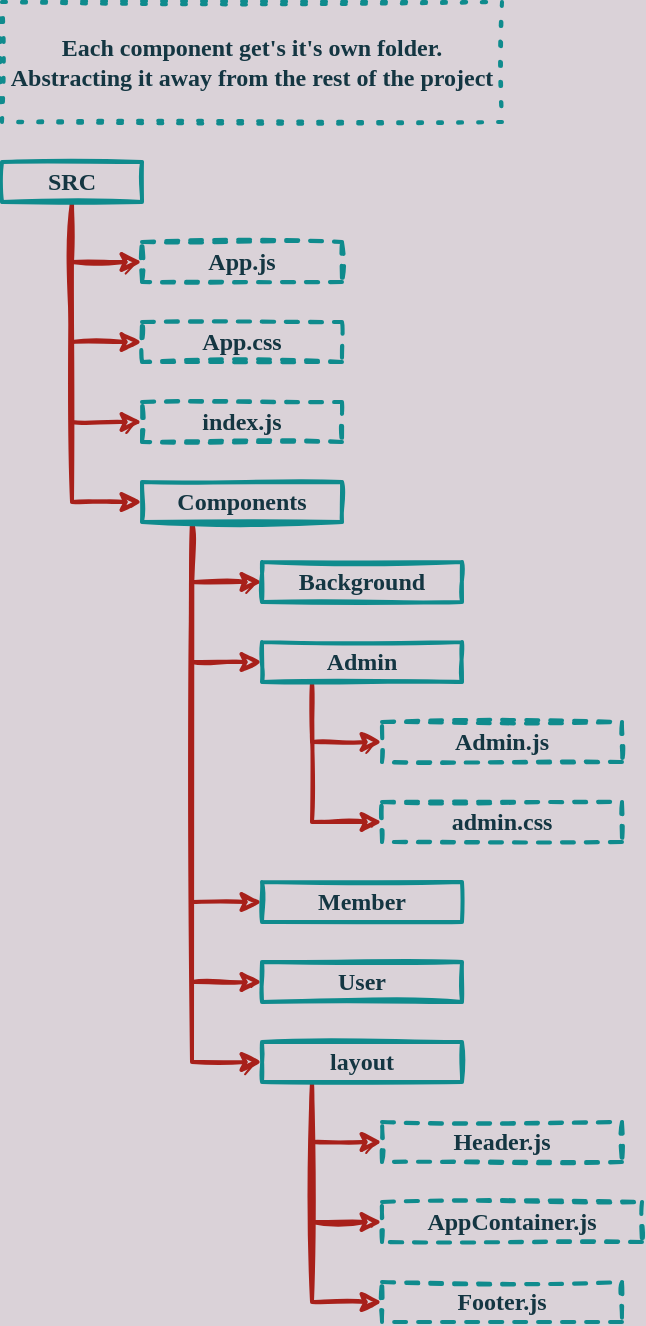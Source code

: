 <mxfile version="14.4.4" type="device"><diagram id="Yx4ULTxcI3uTpABJ6Sgd" name="Page-1"><mxGraphModel dx="1422" dy="747" grid="1" gridSize="10" guides="1" tooltips="1" connect="1" arrows="1" fold="1" page="1" pageScale="1" pageWidth="1654" pageHeight="1169" background="#DAD2D8" math="0" shadow="0"><root><mxCell id="0"/><mxCell id="1" parent="0"/><mxCell id="YaGyM5f49iKqnHBgARaB-1" style="edgeStyle=orthogonalEdgeStyle;rounded=0;orthogonalLoop=1;jettySize=auto;html=1;exitX=0.5;exitY=1;exitDx=0;exitDy=0;entryX=0;entryY=0.5;entryDx=0;entryDy=0;strokeColor=#A8201A;strokeWidth=2;fillColor=#FAE5C7;fontFamily=Lucida Console;fontColor=#143642;sketch=1;labelBackgroundColor=#DAD2D8;" edge="1" parent="1" source="YaGyM5f49iKqnHBgARaB-5" target="YaGyM5f49iKqnHBgARaB-12"><mxGeometry relative="1" as="geometry"/></mxCell><mxCell id="YaGyM5f49iKqnHBgARaB-2" style="edgeStyle=orthogonalEdgeStyle;rounded=0;orthogonalLoop=1;jettySize=auto;html=1;exitX=0.5;exitY=1;exitDx=0;exitDy=0;entryX=0;entryY=0.5;entryDx=0;entryDy=0;strokeColor=#A8201A;strokeWidth=2;fillColor=#FAE5C7;fontFamily=Lucida Console;fontColor=#143642;sketch=1;labelBackgroundColor=#DAD2D8;" edge="1" parent="1" source="YaGyM5f49iKqnHBgARaB-5" target="YaGyM5f49iKqnHBgARaB-13"><mxGeometry relative="1" as="geometry"/></mxCell><mxCell id="YaGyM5f49iKqnHBgARaB-3" style="edgeStyle=orthogonalEdgeStyle;rounded=0;orthogonalLoop=1;jettySize=auto;html=1;exitX=0.5;exitY=1;exitDx=0;exitDy=0;entryX=0;entryY=0.5;entryDx=0;entryDy=0;strokeColor=#A8201A;strokeWidth=2;fillColor=#FAE5C7;fontFamily=Lucida Console;fontColor=#143642;sketch=1;labelBackgroundColor=#DAD2D8;" edge="1" parent="1" source="YaGyM5f49iKqnHBgARaB-5" target="YaGyM5f49iKqnHBgARaB-14"><mxGeometry relative="1" as="geometry"/></mxCell><mxCell id="YaGyM5f49iKqnHBgARaB-4" style="edgeStyle=orthogonalEdgeStyle;rounded=0;orthogonalLoop=1;jettySize=auto;html=1;exitX=0.5;exitY=1;exitDx=0;exitDy=0;entryX=0;entryY=0.5;entryDx=0;entryDy=0;strokeColor=#A8201A;strokeWidth=2;fillColor=#FAE5C7;fontFamily=Lucida Console;fontColor=#143642;sketch=1;labelBackgroundColor=#DAD2D8;" edge="1" parent="1" source="YaGyM5f49iKqnHBgARaB-5" target="YaGyM5f49iKqnHBgARaB-11"><mxGeometry relative="1" as="geometry"/></mxCell><mxCell id="YaGyM5f49iKqnHBgARaB-5" value="&lt;b&gt;SRC&lt;/b&gt;" style="text;html=1;fillColor=none;align=center;verticalAlign=middle;whiteSpace=wrap;rounded=0;fontFamily=Lucida Console;fontColor=#143642;labelBorderColor=none;strokeColor=#0F8B8D;strokeWidth=2;sketch=1;" vertex="1" parent="1"><mxGeometry x="30" y="160" width="70" height="20" as="geometry"/></mxCell><mxCell id="YaGyM5f49iKqnHBgARaB-6" style="edgeStyle=orthogonalEdgeStyle;rounded=0;orthogonalLoop=1;jettySize=auto;html=1;exitX=0.25;exitY=1;exitDx=0;exitDy=0;entryX=0;entryY=0.5;entryDx=0;entryDy=0;strokeColor=#A8201A;strokeWidth=2;fillColor=#FAE5C7;fontFamily=Lucida Console;fontColor=#143642;sketch=1;labelBackgroundColor=#DAD2D8;" edge="1" parent="1" source="YaGyM5f49iKqnHBgARaB-11" target="YaGyM5f49iKqnHBgARaB-22"><mxGeometry relative="1" as="geometry"/></mxCell><mxCell id="YaGyM5f49iKqnHBgARaB-7" style="edgeStyle=orthogonalEdgeStyle;rounded=0;orthogonalLoop=1;jettySize=auto;html=1;exitX=0.25;exitY=1;exitDx=0;exitDy=0;entryX=0;entryY=0.5;entryDx=0;entryDy=0;strokeColor=#A8201A;strokeWidth=2;fillColor=#FAE5C7;fontFamily=Lucida Console;fontColor=#143642;sketch=1;labelBackgroundColor=#DAD2D8;" edge="1" parent="1" source="YaGyM5f49iKqnHBgARaB-11" target="YaGyM5f49iKqnHBgARaB-25"><mxGeometry relative="1" as="geometry"/></mxCell><mxCell id="YaGyM5f49iKqnHBgARaB-8" style="edgeStyle=orthogonalEdgeStyle;rounded=0;orthogonalLoop=1;jettySize=auto;html=1;exitX=0.25;exitY=1;exitDx=0;exitDy=0;entryX=0;entryY=0.5;entryDx=0;entryDy=0;strokeColor=#A8201A;strokeWidth=2;fillColor=#FAE5C7;fontFamily=Lucida Console;fontColor=#143642;sketch=1;labelBackgroundColor=#DAD2D8;" edge="1" parent="1" source="YaGyM5f49iKqnHBgARaB-11" target="YaGyM5f49iKqnHBgARaB-26"><mxGeometry relative="1" as="geometry"/></mxCell><mxCell id="YaGyM5f49iKqnHBgARaB-9" style="edgeStyle=orthogonalEdgeStyle;rounded=0;orthogonalLoop=1;jettySize=auto;html=1;exitX=0.25;exitY=1;exitDx=0;exitDy=0;entryX=0;entryY=0.5;entryDx=0;entryDy=0;strokeColor=#A8201A;strokeWidth=2;fillColor=#FAE5C7;fontFamily=Lucida Console;fontColor=#143642;sketch=1;labelBackgroundColor=#DAD2D8;" edge="1" parent="1" source="YaGyM5f49iKqnHBgARaB-11" target="YaGyM5f49iKqnHBgARaB-27"><mxGeometry relative="1" as="geometry"/></mxCell><mxCell id="YaGyM5f49iKqnHBgARaB-10" style="edgeStyle=orthogonalEdgeStyle;rounded=0;orthogonalLoop=1;jettySize=auto;html=1;exitX=0.25;exitY=1;exitDx=0;exitDy=0;entryX=0;entryY=0.5;entryDx=0;entryDy=0;strokeColor=#A8201A;strokeWidth=2;fillColor=#FAE5C7;fontFamily=Lucida Console;fontColor=#143642;sketch=1;labelBackgroundColor=#DAD2D8;" edge="1" parent="1" source="YaGyM5f49iKqnHBgARaB-11" target="YaGyM5f49iKqnHBgARaB-18"><mxGeometry relative="1" as="geometry"/></mxCell><mxCell id="YaGyM5f49iKqnHBgARaB-11" value="&lt;b&gt;Components&lt;/b&gt;" style="text;html=1;fillColor=none;align=center;verticalAlign=middle;whiteSpace=wrap;rounded=0;fontFamily=Lucida Console;fontColor=#143642;labelBorderColor=none;strokeColor=#0F8B8D;strokeWidth=2;sketch=1;" vertex="1" parent="1"><mxGeometry x="100" y="320" width="100" height="20" as="geometry"/></mxCell><mxCell id="YaGyM5f49iKqnHBgARaB-12" value="&lt;b&gt;App.js&lt;/b&gt;" style="text;html=1;fillColor=none;align=center;verticalAlign=middle;whiteSpace=wrap;rounded=0;fontFamily=Lucida Console;fontColor=#143642;labelBorderColor=none;strokeColor=#0F8B8D;strokeWidth=2;dashed=1;sketch=1;" vertex="1" parent="1"><mxGeometry x="100" y="200" width="100" height="20" as="geometry"/></mxCell><mxCell id="YaGyM5f49iKqnHBgARaB-13" value="&lt;b&gt;App.css&lt;/b&gt;" style="text;html=1;fillColor=none;align=center;verticalAlign=middle;whiteSpace=wrap;rounded=0;fontFamily=Lucida Console;fontColor=#143642;labelBorderColor=none;strokeColor=#0F8B8D;strokeWidth=2;dashed=1;sketch=1;" vertex="1" parent="1"><mxGeometry x="100" y="240" width="100" height="20" as="geometry"/></mxCell><mxCell id="YaGyM5f49iKqnHBgARaB-14" value="&lt;b&gt;index.js&lt;/b&gt;" style="text;html=1;fillColor=none;align=center;verticalAlign=middle;whiteSpace=wrap;rounded=0;fontFamily=Lucida Console;fontColor=#143642;labelBorderColor=none;strokeColor=#0F8B8D;strokeWidth=2;dashed=1;sketch=1;" vertex="1" parent="1"><mxGeometry x="100" y="280" width="100" height="20" as="geometry"/></mxCell><mxCell id="YaGyM5f49iKqnHBgARaB-15" style="edgeStyle=orthogonalEdgeStyle;rounded=0;orthogonalLoop=1;jettySize=auto;html=1;exitX=0.25;exitY=1;exitDx=0;exitDy=0;entryX=0;entryY=0.5;entryDx=0;entryDy=0;strokeColor=#A8201A;strokeWidth=2;fillColor=#FAE5C7;fontFamily=Lucida Console;fontColor=#143642;sketch=1;labelBackgroundColor=#DAD2D8;" edge="1" parent="1" source="YaGyM5f49iKqnHBgARaB-18" target="YaGyM5f49iKqnHBgARaB-19"><mxGeometry relative="1" as="geometry"/></mxCell><mxCell id="YaGyM5f49iKqnHBgARaB-16" style="edgeStyle=orthogonalEdgeStyle;rounded=0;orthogonalLoop=1;jettySize=auto;html=1;exitX=0.25;exitY=1;exitDx=0;exitDy=0;entryX=0;entryY=0.5;entryDx=0;entryDy=0;strokeColor=#A8201A;strokeWidth=2;fillColor=#FAE5C7;fontFamily=Lucida Console;fontColor=#143642;sketch=1;labelBackgroundColor=#DAD2D8;" edge="1" parent="1" source="YaGyM5f49iKqnHBgARaB-18" target="YaGyM5f49iKqnHBgARaB-20"><mxGeometry relative="1" as="geometry"/></mxCell><mxCell id="YaGyM5f49iKqnHBgARaB-17" style="edgeStyle=orthogonalEdgeStyle;rounded=0;orthogonalLoop=1;jettySize=auto;html=1;exitX=0.25;exitY=1;exitDx=0;exitDy=0;entryX=0;entryY=0.5;entryDx=0;entryDy=0;strokeColor=#A8201A;strokeWidth=2;fillColor=#FAE5C7;fontFamily=Lucida Console;fontColor=#143642;sketch=1;labelBackgroundColor=#DAD2D8;" edge="1" parent="1" source="YaGyM5f49iKqnHBgARaB-18" target="YaGyM5f49iKqnHBgARaB-21"><mxGeometry relative="1" as="geometry"/></mxCell><mxCell id="YaGyM5f49iKqnHBgARaB-18" value="&lt;b&gt;layout&lt;/b&gt;" style="text;html=1;fillColor=none;align=center;verticalAlign=middle;whiteSpace=wrap;rounded=0;fontFamily=Lucida Console;fontColor=#143642;labelBorderColor=none;strokeColor=#0F8B8D;strokeWidth=2;sketch=1;" vertex="1" parent="1"><mxGeometry x="160" y="600" width="100" height="20" as="geometry"/></mxCell><mxCell id="YaGyM5f49iKqnHBgARaB-19" value="&lt;b&gt;Header.js&lt;/b&gt;" style="text;html=1;fillColor=none;align=center;verticalAlign=middle;whiteSpace=wrap;rounded=0;fontFamily=Lucida Console;fontColor=#143642;labelBorderColor=none;strokeColor=#0F8B8D;strokeWidth=2;dashed=1;sketch=1;" vertex="1" parent="1"><mxGeometry x="220" y="640" width="120" height="20" as="geometry"/></mxCell><mxCell id="YaGyM5f49iKqnHBgARaB-20" value="&lt;b&gt;AppContainer.js&lt;/b&gt;" style="text;html=1;fillColor=none;align=center;verticalAlign=middle;whiteSpace=wrap;rounded=0;fontFamily=Lucida Console;fontColor=#143642;labelBorderColor=none;strokeColor=#0F8B8D;strokeWidth=2;dashed=1;sketch=1;" vertex="1" parent="1"><mxGeometry x="220" y="680" width="130" height="20" as="geometry"/></mxCell><mxCell id="YaGyM5f49iKqnHBgARaB-21" value="&lt;b&gt;Footer.js&lt;/b&gt;" style="text;html=1;fillColor=none;align=center;verticalAlign=middle;whiteSpace=wrap;rounded=0;fontFamily=Lucida Console;fontColor=#143642;labelBorderColor=none;strokeColor=#0F8B8D;strokeWidth=2;dashed=1;sketch=1;" vertex="1" parent="1"><mxGeometry x="220" y="720" width="120" height="20" as="geometry"/></mxCell><mxCell id="YaGyM5f49iKqnHBgARaB-22" value="&lt;b&gt;Background&lt;/b&gt;" style="text;html=1;fillColor=none;align=center;verticalAlign=middle;whiteSpace=wrap;rounded=0;fontFamily=Lucida Console;fontColor=#143642;labelBorderColor=none;strokeColor=#0F8B8D;strokeWidth=2;sketch=1;" vertex="1" parent="1"><mxGeometry x="160" y="360" width="100" height="20" as="geometry"/></mxCell><mxCell id="YaGyM5f49iKqnHBgARaB-23" style="edgeStyle=orthogonalEdgeStyle;rounded=0;orthogonalLoop=1;jettySize=auto;html=1;exitX=0.25;exitY=1;exitDx=0;exitDy=0;entryX=0;entryY=0.5;entryDx=0;entryDy=0;strokeColor=#A8201A;strokeWidth=2;fillColor=#FAE5C7;fontFamily=Lucida Console;fontColor=#143642;sketch=1;labelBackgroundColor=#DAD2D8;" edge="1" parent="1" source="YaGyM5f49iKqnHBgARaB-25" target="YaGyM5f49iKqnHBgARaB-28"><mxGeometry relative="1" as="geometry"/></mxCell><mxCell id="YaGyM5f49iKqnHBgARaB-24" style="edgeStyle=orthogonalEdgeStyle;rounded=0;orthogonalLoop=1;jettySize=auto;html=1;exitX=0.25;exitY=1;exitDx=0;exitDy=0;entryX=0;entryY=0.5;entryDx=0;entryDy=0;strokeColor=#A8201A;strokeWidth=2;fillColor=#FAE5C7;fontFamily=Lucida Console;fontColor=#143642;sketch=1;labelBackgroundColor=#DAD2D8;" edge="1" parent="1" source="YaGyM5f49iKqnHBgARaB-25" target="YaGyM5f49iKqnHBgARaB-29"><mxGeometry relative="1" as="geometry"/></mxCell><mxCell id="YaGyM5f49iKqnHBgARaB-25" value="&lt;b&gt;Admin&lt;/b&gt;" style="text;html=1;fillColor=none;align=center;verticalAlign=middle;whiteSpace=wrap;rounded=0;fontFamily=Lucida Console;fontColor=#143642;labelBorderColor=none;strokeColor=#0F8B8D;strokeWidth=2;sketch=1;" vertex="1" parent="1"><mxGeometry x="160" y="400" width="100" height="20" as="geometry"/></mxCell><mxCell id="YaGyM5f49iKqnHBgARaB-26" value="&lt;b&gt;Member&lt;/b&gt;" style="text;html=1;fillColor=none;align=center;verticalAlign=middle;whiteSpace=wrap;rounded=0;fontFamily=Lucida Console;fontColor=#143642;labelBorderColor=none;strokeColor=#0F8B8D;strokeWidth=2;sketch=1;" vertex="1" parent="1"><mxGeometry x="160" y="520" width="100" height="20" as="geometry"/></mxCell><mxCell id="YaGyM5f49iKqnHBgARaB-27" value="&lt;b&gt;User&lt;/b&gt;" style="text;html=1;fillColor=none;align=center;verticalAlign=middle;whiteSpace=wrap;rounded=0;fontFamily=Lucida Console;fontColor=#143642;labelBorderColor=none;strokeColor=#0F8B8D;strokeWidth=2;sketch=1;" vertex="1" parent="1"><mxGeometry x="160" y="560" width="100" height="20" as="geometry"/></mxCell><mxCell id="YaGyM5f49iKqnHBgARaB-28" value="&lt;b&gt;Admin.js&lt;/b&gt;" style="text;html=1;fillColor=none;align=center;verticalAlign=middle;whiteSpace=wrap;rounded=0;fontFamily=Lucida Console;fontColor=#143642;labelBorderColor=none;strokeColor=#0F8B8D;strokeWidth=2;dashed=1;sketch=1;" vertex="1" parent="1"><mxGeometry x="220" y="440" width="120" height="20" as="geometry"/></mxCell><mxCell id="YaGyM5f49iKqnHBgARaB-29" value="&lt;b&gt;admin.css&lt;/b&gt;" style="text;html=1;fillColor=none;align=center;verticalAlign=middle;whiteSpace=wrap;rounded=0;fontFamily=Lucida Console;fontColor=#143642;labelBorderColor=none;strokeColor=#0F8B8D;strokeWidth=2;dashed=1;sketch=1;" vertex="1" parent="1"><mxGeometry x="220" y="480" width="120" height="20" as="geometry"/></mxCell><mxCell id="YaGyM5f49iKqnHBgARaB-30" value="&lt;b&gt;Each component get's it's own folder. Abstracting it away from the rest of the project&lt;/b&gt;" style="text;html=1;fillColor=none;align=center;verticalAlign=middle;whiteSpace=wrap;rounded=0;fontFamily=Lucida Console;fontColor=#143642;labelBorderColor=none;strokeColor=#0F8B8D;strokeWidth=2;dashed=1;dashPattern=1 4;sketch=1;" vertex="1" parent="1"><mxGeometry x="30" y="80" width="250" height="60" as="geometry"/></mxCell></root></mxGraphModel></diagram></mxfile>
